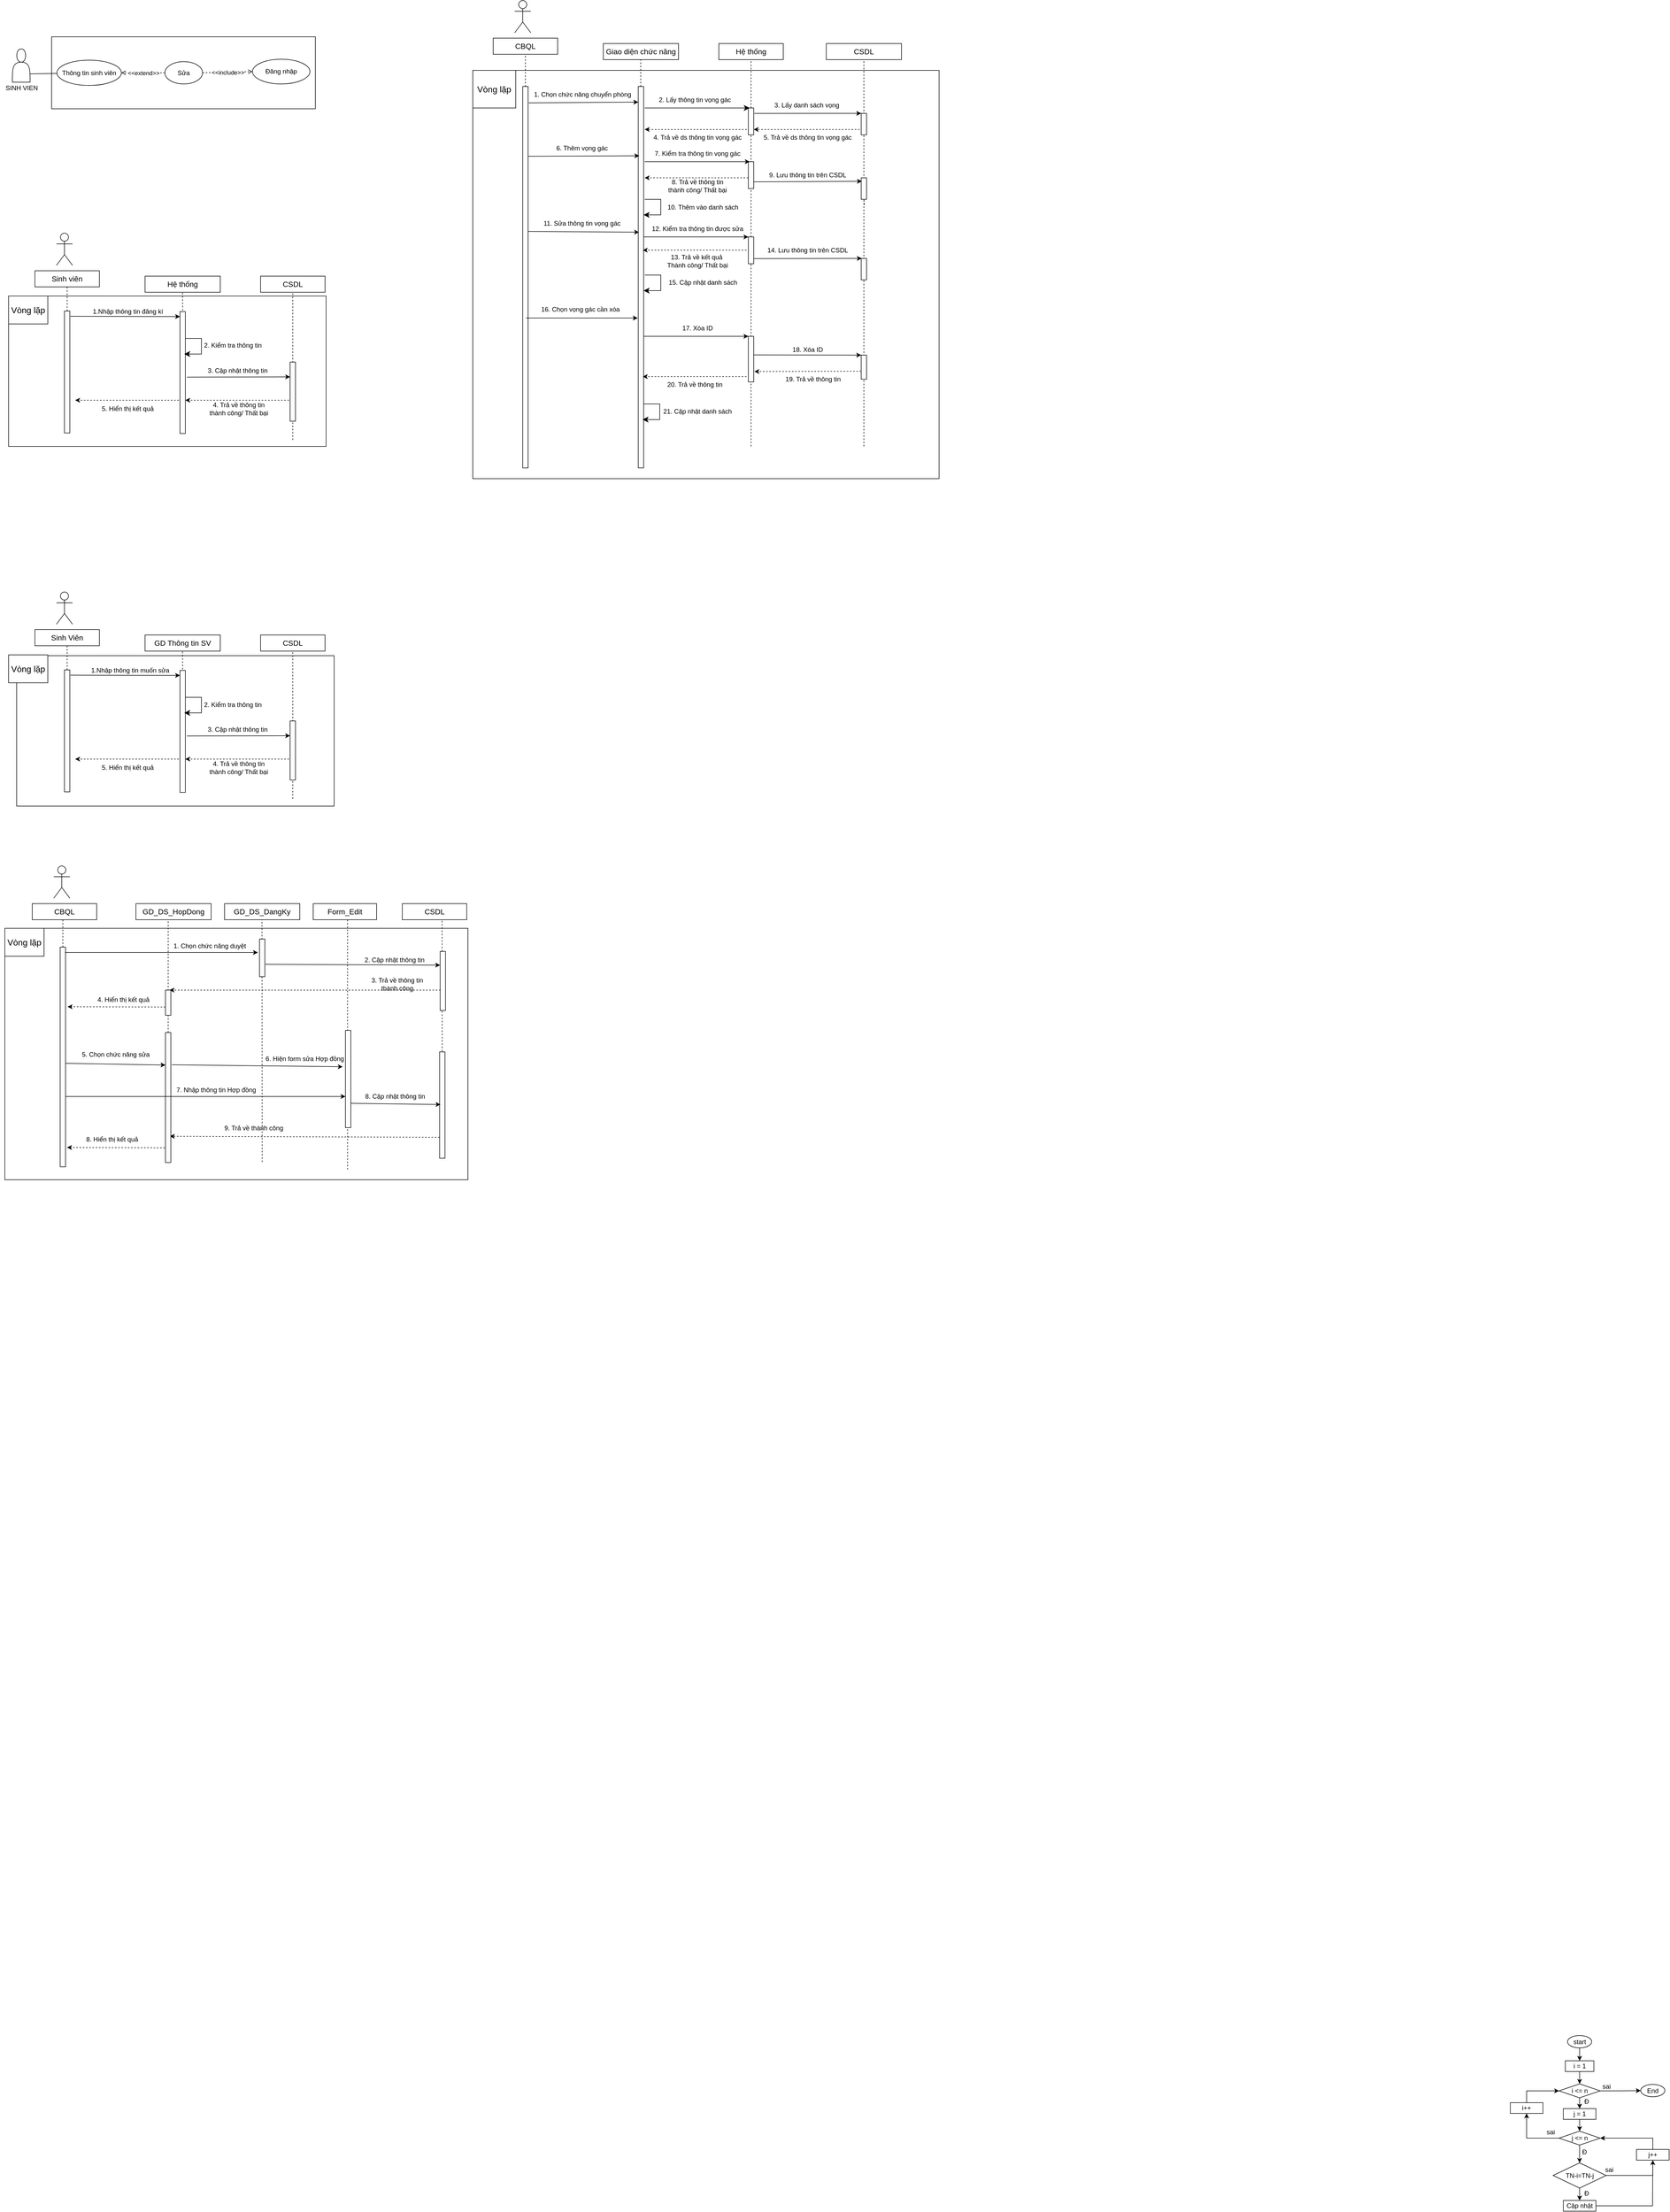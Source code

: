 <mxfile version="21.3.2" type="github">
  <diagram name="Trang-1" id="-4HcKg2-gKhnz9QFbqzw">
    <mxGraphModel dx="808" dy="441" grid="0" gridSize="10" guides="1" tooltips="1" connect="1" arrows="1" fold="1" page="1" pageScale="1" pageWidth="3300" pageHeight="4681" math="0" shadow="0">
      <root>
        <mxCell id="0" />
        <mxCell id="1" parent="0" />
        <mxCell id="HhucQ0l_0WBjLBYUHF1_-109" value="" style="rounded=0;whiteSpace=wrap;html=1;" parent="1" vertex="1">
          <mxGeometry x="189" y="2207" width="862" height="468" as="geometry" />
        </mxCell>
        <mxCell id="HhucQ0l_0WBjLBYUHF1_-121" value="" style="endArrow=none;html=1;rounded=0;fontSize=12;startSize=8;endSize=8;curved=1;entryX=0.5;entryY=1;entryDx=0;entryDy=0;dashed=1;" parent="1" edge="1">
          <mxGeometry width="50" height="50" relative="1" as="geometry">
            <mxPoint x="668" y="2642" as="sourcePoint" />
            <mxPoint x="667.66" y="2191" as="targetPoint" />
          </mxGeometry>
        </mxCell>
        <mxCell id="HhucQ0l_0WBjLBYUHF1_-11" value="" style="rounded=0;whiteSpace=wrap;html=1;" parent="1" vertex="1">
          <mxGeometry x="276" y="547.5" width="491" height="134" as="geometry" />
        </mxCell>
        <mxCell id="HhucQ0l_0WBjLBYUHF1_-1" value="" style="shape=actor;whiteSpace=wrap;html=1;" parent="1" vertex="1">
          <mxGeometry x="203" y="570" width="33" height="62" as="geometry" />
        </mxCell>
        <mxCell id="HhucQ0l_0WBjLBYUHF1_-2" value="SINH VIEN" style="text;html=1;align=center;verticalAlign=middle;resizable=0;points=[];autosize=1;strokeColor=none;fillColor=none;" parent="1" vertex="1">
          <mxGeometry x="180.5" y="630" width="78" height="26" as="geometry" />
        </mxCell>
        <mxCell id="HhucQ0l_0WBjLBYUHF1_-3" value="" style="endArrow=none;html=1;rounded=0;exitX=1;exitY=0.75;exitDx=0;exitDy=0;" parent="1" source="HhucQ0l_0WBjLBYUHF1_-1" target="HhucQ0l_0WBjLBYUHF1_-4" edge="1">
          <mxGeometry width="50" height="50" relative="1" as="geometry">
            <mxPoint x="511" y="723" as="sourcePoint" />
            <mxPoint x="315" y="613" as="targetPoint" />
          </mxGeometry>
        </mxCell>
        <mxCell id="HhucQ0l_0WBjLBYUHF1_-4" value="Thông tin sinh viên" style="ellipse;whiteSpace=wrap;html=1;" parent="1" vertex="1">
          <mxGeometry x="286" y="591" width="120" height="47" as="geometry" />
        </mxCell>
        <mxCell id="HhucQ0l_0WBjLBYUHF1_-5" value="" style="endArrow=open;html=1;rounded=0;entryX=1;entryY=0.5;entryDx=0;entryDy=0;endFill=0;dashed=1;exitX=0;exitY=0.5;exitDx=0;exitDy=0;" parent="1" source="HhucQ0l_0WBjLBYUHF1_-7" target="HhucQ0l_0WBjLBYUHF1_-4" edge="1">
          <mxGeometry relative="1" as="geometry">
            <mxPoint x="545" y="627" as="sourcePoint" />
            <mxPoint x="511" y="610" as="targetPoint" />
          </mxGeometry>
        </mxCell>
        <mxCell id="HhucQ0l_0WBjLBYUHF1_-6" value="&amp;lt;&amp;lt;extend&amp;gt;&amp;gt;" style="edgeLabel;resizable=0;html=1;align=center;verticalAlign=middle;" parent="HhucQ0l_0WBjLBYUHF1_-5" connectable="0" vertex="1">
          <mxGeometry relative="1" as="geometry" />
        </mxCell>
        <mxCell id="HhucQ0l_0WBjLBYUHF1_-7" value="Sửa" style="ellipse;whiteSpace=wrap;html=1;" parent="1" vertex="1">
          <mxGeometry x="487" y="593.75" width="70" height="41.5" as="geometry" />
        </mxCell>
        <mxCell id="HhucQ0l_0WBjLBYUHF1_-8" value="" style="endArrow=open;html=1;rounded=0;exitX=1;exitY=0.5;exitDx=0;exitDy=0;entryX=0;entryY=0.5;entryDx=0;entryDy=0;endFill=0;dashed=1;" parent="1" source="HhucQ0l_0WBjLBYUHF1_-7" target="HhucQ0l_0WBjLBYUHF1_-10" edge="1">
          <mxGeometry relative="1" as="geometry">
            <mxPoint x="625" y="601" as="sourcePoint" />
            <mxPoint x="722" y="581" as="targetPoint" />
          </mxGeometry>
        </mxCell>
        <mxCell id="HhucQ0l_0WBjLBYUHF1_-9" value="&amp;lt;&amp;lt;include&amp;gt;&amp;gt;" style="edgeLabel;resizable=0;html=1;align=center;verticalAlign=middle;" parent="HhucQ0l_0WBjLBYUHF1_-8" connectable="0" vertex="1">
          <mxGeometry relative="1" as="geometry" />
        </mxCell>
        <mxCell id="HhucQ0l_0WBjLBYUHF1_-10" value="Đăng nhập" style="ellipse;whiteSpace=wrap;html=1;" parent="1" vertex="1">
          <mxGeometry x="650" y="589.25" width="107" height="46" as="geometry" />
        </mxCell>
        <mxCell id="HhucQ0l_0WBjLBYUHF1_-13" value="" style="rounded=0;whiteSpace=wrap;html=1;" parent="1" vertex="1">
          <mxGeometry x="196" y="1030" width="591" height="280" as="geometry" />
        </mxCell>
        <mxCell id="HhucQ0l_0WBjLBYUHF1_-14" value="" style="shape=umlActor;verticalLabelPosition=bottom;verticalAlign=top;html=1;outlineConnect=0;labelBackgroundColor=none;" parent="1" vertex="1">
          <mxGeometry x="285" y="913" width="30" height="60" as="geometry" />
        </mxCell>
        <mxCell id="HhucQ0l_0WBjLBYUHF1_-15" value="Sinh viên" style="rounded=0;whiteSpace=wrap;html=1;fontSize=14;labelBackgroundColor=none;" parent="1" vertex="1">
          <mxGeometry x="245" y="983" width="120" height="30" as="geometry" />
        </mxCell>
        <mxCell id="HhucQ0l_0WBjLBYUHF1_-16" value="" style="rounded=0;whiteSpace=wrap;html=1;labelBackgroundColor=none;" parent="1" vertex="1">
          <mxGeometry x="300" y="1058" width="10" height="227" as="geometry" />
        </mxCell>
        <mxCell id="HhucQ0l_0WBjLBYUHF1_-17" value="CSDL" style="rounded=0;whiteSpace=wrap;html=1;fontSize=14;labelBackgroundColor=none;" parent="1" vertex="1">
          <mxGeometry x="665" y="993" width="120" height="30" as="geometry" />
        </mxCell>
        <mxCell id="HhucQ0l_0WBjLBYUHF1_-18" value="Hệ thống" style="rounded=0;whiteSpace=wrap;html=1;fontSize=14;labelBackgroundColor=none;" parent="1" vertex="1">
          <mxGeometry x="450" y="993" width="140" height="30" as="geometry" />
        </mxCell>
        <mxCell id="HhucQ0l_0WBjLBYUHF1_-19" value="" style="rounded=0;whiteSpace=wrap;html=1;labelBackgroundColor=none;" parent="1" vertex="1">
          <mxGeometry x="515" y="1059" width="10" height="227" as="geometry" />
        </mxCell>
        <mxCell id="HhucQ0l_0WBjLBYUHF1_-20" value="1.Nhập thông tin đăng kí&amp;nbsp;&lt;span style=&quot;white-space: pre;&quot;&gt; &lt;/span&gt;" style="text;html=1;align=center;verticalAlign=middle;resizable=0;points=[];autosize=1;strokeColor=none;fillColor=none;labelBackgroundColor=none;" parent="1" vertex="1">
          <mxGeometry x="332" y="1046" width="178" height="26" as="geometry" />
        </mxCell>
        <mxCell id="HhucQ0l_0WBjLBYUHF1_-22" value="" style="endArrow=classic;html=1;rounded=0;fontSize=12;startSize=8;endSize=8;curved=1;exitX=1.237;exitY=0.321;exitDx=0;exitDy=0;exitPerimeter=0;strokeColor=none;" parent="1" source="HhucQ0l_0WBjLBYUHF1_-19" edge="1">
          <mxGeometry width="50" height="50" relative="1" as="geometry">
            <mxPoint x="545" y="1183" as="sourcePoint" />
            <mxPoint x="565" y="1213" as="targetPoint" />
            <Array as="points">
              <mxPoint x="555" y="1173" />
              <mxPoint x="565" y="1173" />
              <mxPoint x="575" y="1153" />
            </Array>
          </mxGeometry>
        </mxCell>
        <mxCell id="HhucQ0l_0WBjLBYUHF1_-25" value="" style="edgeStyle=elbowEdgeStyle;elbow=horizontal;endArrow=classic;html=1;curved=0;rounded=0;endSize=8;startSize=8;fontSize=12;entryX=0.821;entryY=0.383;entryDx=0;entryDy=0;entryPerimeter=0;" parent="1" edge="1">
          <mxGeometry width="50" height="50" relative="1" as="geometry">
            <mxPoint x="525" y="1109" as="sourcePoint" />
            <mxPoint x="523" y="1138" as="targetPoint" />
            <Array as="points">
              <mxPoint x="555" y="1119" />
            </Array>
          </mxGeometry>
        </mxCell>
        <mxCell id="HhucQ0l_0WBjLBYUHF1_-26" value="2. Kiểm tra thông tin" style="text;html=1;align=center;verticalAlign=middle;resizable=0;points=[];autosize=1;strokeColor=none;fillColor=none;labelBackgroundColor=none;" parent="1" vertex="1">
          <mxGeometry x="550" y="1109" width="125" height="26" as="geometry" />
        </mxCell>
        <mxCell id="HhucQ0l_0WBjLBYUHF1_-27" value="" style="endArrow=none;html=1;rounded=0;fontSize=12;startSize=8;endSize=8;curved=1;entryX=0.5;entryY=1;entryDx=0;entryDy=0;exitX=0.5;exitY=0;exitDx=0;exitDy=0;dashed=1;" parent="1" source="HhucQ0l_0WBjLBYUHF1_-16" target="HhucQ0l_0WBjLBYUHF1_-15" edge="1">
          <mxGeometry width="50" height="50" relative="1" as="geometry">
            <mxPoint x="275" y="1083" as="sourcePoint" />
            <mxPoint x="325" y="1033" as="targetPoint" />
          </mxGeometry>
        </mxCell>
        <mxCell id="HhucQ0l_0WBjLBYUHF1_-28" value="" style="endArrow=none;html=1;rounded=0;fontSize=12;startSize=8;endSize=8;curved=1;entryX=0.5;entryY=1;entryDx=0;entryDy=0;dashed=1;" parent="1" edge="1">
          <mxGeometry width="50" height="50" relative="1" as="geometry">
            <mxPoint x="520" y="1057" as="sourcePoint" />
            <mxPoint x="519.66" y="1023" as="targetPoint" />
          </mxGeometry>
        </mxCell>
        <mxCell id="HhucQ0l_0WBjLBYUHF1_-29" value="" style="endArrow=none;html=1;rounded=0;fontSize=12;startSize=8;endSize=8;curved=1;dashed=1;" parent="1" target="HhucQ0l_0WBjLBYUHF1_-17" edge="1">
          <mxGeometry width="50" height="50" relative="1" as="geometry">
            <mxPoint x="725" y="1298" as="sourcePoint" />
            <mxPoint x="724.66" y="1023" as="targetPoint" />
          </mxGeometry>
        </mxCell>
        <mxCell id="HhucQ0l_0WBjLBYUHF1_-31" value="Vòng lặp" style="rounded=0;whiteSpace=wrap;html=1;fontSize=16;rotation=0;" parent="1" vertex="1">
          <mxGeometry x="196" y="1030" width="73" height="52" as="geometry" />
        </mxCell>
        <mxCell id="HhucQ0l_0WBjLBYUHF1_-41" value="" style="rounded=0;whiteSpace=wrap;html=1;labelBackgroundColor=none;" parent="1" vertex="1">
          <mxGeometry x="720" y="1153" width="10" height="110" as="geometry" />
        </mxCell>
        <mxCell id="HhucQ0l_0WBjLBYUHF1_-42" value="" style="endArrow=classic;html=1;rounded=0;entryX=0;entryY=0.25;entryDx=0;entryDy=0;" parent="1" target="HhucQ0l_0WBjLBYUHF1_-41" edge="1">
          <mxGeometry width="50" height="50" relative="1" as="geometry">
            <mxPoint x="528" y="1181" as="sourcePoint" />
            <mxPoint x="717" y="1213" as="targetPoint" />
          </mxGeometry>
        </mxCell>
        <mxCell id="HhucQ0l_0WBjLBYUHF1_-43" value="3. Cập nhật thông tin" style="text;html=1;align=center;verticalAlign=middle;resizable=0;points=[];autosize=1;strokeColor=none;fillColor=none;labelBackgroundColor=none;" parent="1" vertex="1">
          <mxGeometry x="557" y="1156" width="129" height="26" as="geometry" />
        </mxCell>
        <mxCell id="HhucQ0l_0WBjLBYUHF1_-45" value="" style="endArrow=classic;html=1;rounded=0;dashed=1;" parent="1" edge="1">
          <mxGeometry width="50" height="50" relative="1" as="geometry">
            <mxPoint x="718" y="1224" as="sourcePoint" />
            <mxPoint x="525" y="1224" as="targetPoint" />
            <Array as="points">
              <mxPoint x="708" y="1224" />
            </Array>
          </mxGeometry>
        </mxCell>
        <mxCell id="HhucQ0l_0WBjLBYUHF1_-46" value="4. Trả về thông tin &lt;br&gt;thành công/ Thất bại" style="text;html=1;align=center;verticalAlign=middle;resizable=0;points=[];autosize=1;strokeColor=none;fillColor=none;labelBackgroundColor=none;" parent="1" vertex="1">
          <mxGeometry x="560" y="1219" width="127" height="41" as="geometry" />
        </mxCell>
        <mxCell id="HhucQ0l_0WBjLBYUHF1_-77" value="" style="endArrow=classic;html=1;rounded=0;entryX=0.007;entryY=0.041;entryDx=0;entryDy=0;entryPerimeter=0;exitX=1.115;exitY=0.043;exitDx=0;exitDy=0;exitPerimeter=0;" parent="1" source="HhucQ0l_0WBjLBYUHF1_-16" target="HhucQ0l_0WBjLBYUHF1_-19" edge="1">
          <mxGeometry width="50" height="50" relative="1" as="geometry">
            <mxPoint x="447" y="1183" as="sourcePoint" />
            <mxPoint x="497" y="1133" as="targetPoint" />
          </mxGeometry>
        </mxCell>
        <mxCell id="HhucQ0l_0WBjLBYUHF1_-83" value="" style="endArrow=classic;html=1;rounded=0;dashed=1;" parent="1" edge="1">
          <mxGeometry width="50" height="50" relative="1" as="geometry">
            <mxPoint x="513" y="1224" as="sourcePoint" />
            <mxPoint x="320" y="1224" as="targetPoint" />
            <Array as="points">
              <mxPoint x="503" y="1224" />
            </Array>
          </mxGeometry>
        </mxCell>
        <mxCell id="HhucQ0l_0WBjLBYUHF1_-84" value="5. Hiển thị kết quả&amp;nbsp;" style="text;html=1;align=center;verticalAlign=middle;resizable=0;points=[];autosize=1;strokeColor=none;fillColor=none;labelBackgroundColor=none;" parent="1" vertex="1">
          <mxGeometry x="360" y="1227" width="118" height="26" as="geometry" />
        </mxCell>
        <mxCell id="HhucQ0l_0WBjLBYUHF1_-86" value="" style="rounded=0;whiteSpace=wrap;html=1;" parent="1" vertex="1">
          <mxGeometry x="211" y="1699.5" width="591" height="280" as="geometry" />
        </mxCell>
        <mxCell id="HhucQ0l_0WBjLBYUHF1_-87" value="" style="shape=umlActor;verticalLabelPosition=bottom;verticalAlign=top;html=1;outlineConnect=0;labelBackgroundColor=none;" parent="1" vertex="1">
          <mxGeometry x="285" y="1581" width="30" height="60" as="geometry" />
        </mxCell>
        <mxCell id="HhucQ0l_0WBjLBYUHF1_-88" value="Sinh Viên" style="rounded=0;whiteSpace=wrap;html=1;fontSize=14;labelBackgroundColor=none;" parent="1" vertex="1">
          <mxGeometry x="245" y="1651" width="120" height="30" as="geometry" />
        </mxCell>
        <mxCell id="HhucQ0l_0WBjLBYUHF1_-89" value="" style="rounded=0;whiteSpace=wrap;html=1;labelBackgroundColor=none;" parent="1" vertex="1">
          <mxGeometry x="300" y="1726" width="10" height="227" as="geometry" />
        </mxCell>
        <mxCell id="HhucQ0l_0WBjLBYUHF1_-90" value="CSDL" style="rounded=0;whiteSpace=wrap;html=1;fontSize=14;labelBackgroundColor=none;" parent="1" vertex="1">
          <mxGeometry x="665" y="1661" width="120" height="30" as="geometry" />
        </mxCell>
        <mxCell id="HhucQ0l_0WBjLBYUHF1_-91" value="GD Thông tin SV" style="rounded=0;whiteSpace=wrap;html=1;fontSize=14;labelBackgroundColor=none;" parent="1" vertex="1">
          <mxGeometry x="450" y="1661" width="140" height="30" as="geometry" />
        </mxCell>
        <mxCell id="HhucQ0l_0WBjLBYUHF1_-92" value="" style="rounded=0;whiteSpace=wrap;html=1;labelBackgroundColor=none;" parent="1" vertex="1">
          <mxGeometry x="515" y="1727" width="10" height="227" as="geometry" />
        </mxCell>
        <mxCell id="HhucQ0l_0WBjLBYUHF1_-93" value="1.Nhập thông tin muốn sửa" style="text;html=1;align=center;verticalAlign=middle;resizable=0;points=[];autosize=1;strokeColor=none;fillColor=none;labelBackgroundColor=none;" parent="1" vertex="1">
          <mxGeometry x="340" y="1714" width="163" height="26" as="geometry" />
        </mxCell>
        <mxCell id="HhucQ0l_0WBjLBYUHF1_-94" value="" style="endArrow=classic;html=1;rounded=0;fontSize=12;startSize=8;endSize=8;curved=1;exitX=1.237;exitY=0.321;exitDx=0;exitDy=0;exitPerimeter=0;strokeColor=none;" parent="1" source="HhucQ0l_0WBjLBYUHF1_-92" edge="1">
          <mxGeometry width="50" height="50" relative="1" as="geometry">
            <mxPoint x="545" y="1851" as="sourcePoint" />
            <mxPoint x="565" y="1881" as="targetPoint" />
            <Array as="points">
              <mxPoint x="555" y="1841" />
              <mxPoint x="565" y="1841" />
              <mxPoint x="575" y="1821" />
            </Array>
          </mxGeometry>
        </mxCell>
        <mxCell id="HhucQ0l_0WBjLBYUHF1_-95" value="" style="edgeStyle=elbowEdgeStyle;elbow=horizontal;endArrow=classic;html=1;curved=0;rounded=0;endSize=8;startSize=8;fontSize=12;entryX=0.821;entryY=0.383;entryDx=0;entryDy=0;entryPerimeter=0;" parent="1" edge="1">
          <mxGeometry width="50" height="50" relative="1" as="geometry">
            <mxPoint x="525" y="1777" as="sourcePoint" />
            <mxPoint x="523" y="1806" as="targetPoint" />
            <Array as="points">
              <mxPoint x="555" y="1787" />
            </Array>
          </mxGeometry>
        </mxCell>
        <mxCell id="HhucQ0l_0WBjLBYUHF1_-96" value="2. Kiểm tra thông tin" style="text;html=1;align=center;verticalAlign=middle;resizable=0;points=[];autosize=1;strokeColor=none;fillColor=none;labelBackgroundColor=none;" parent="1" vertex="1">
          <mxGeometry x="550" y="1778" width="125" height="26" as="geometry" />
        </mxCell>
        <mxCell id="HhucQ0l_0WBjLBYUHF1_-97" value="" style="endArrow=none;html=1;rounded=0;fontSize=12;startSize=8;endSize=8;curved=1;entryX=0.5;entryY=1;entryDx=0;entryDy=0;exitX=0.5;exitY=0;exitDx=0;exitDy=0;dashed=1;" parent="1" source="HhucQ0l_0WBjLBYUHF1_-89" target="HhucQ0l_0WBjLBYUHF1_-88" edge="1">
          <mxGeometry width="50" height="50" relative="1" as="geometry">
            <mxPoint x="275" y="1751" as="sourcePoint" />
            <mxPoint x="325" y="1701" as="targetPoint" />
          </mxGeometry>
        </mxCell>
        <mxCell id="HhucQ0l_0WBjLBYUHF1_-98" value="" style="endArrow=none;html=1;rounded=0;fontSize=12;startSize=8;endSize=8;curved=1;entryX=0.5;entryY=1;entryDx=0;entryDy=0;dashed=1;" parent="1" edge="1">
          <mxGeometry width="50" height="50" relative="1" as="geometry">
            <mxPoint x="520" y="1725" as="sourcePoint" />
            <mxPoint x="519.66" y="1691" as="targetPoint" />
          </mxGeometry>
        </mxCell>
        <mxCell id="HhucQ0l_0WBjLBYUHF1_-99" value="" style="endArrow=none;html=1;rounded=0;fontSize=12;startSize=8;endSize=8;curved=1;dashed=1;" parent="1" target="HhucQ0l_0WBjLBYUHF1_-90" edge="1">
          <mxGeometry width="50" height="50" relative="1" as="geometry">
            <mxPoint x="725" y="1966" as="sourcePoint" />
            <mxPoint x="724.66" y="1691" as="targetPoint" />
          </mxGeometry>
        </mxCell>
        <mxCell id="HhucQ0l_0WBjLBYUHF1_-100" value="Vòng lặp" style="rounded=0;whiteSpace=wrap;html=1;fontSize=16;rotation=0;" parent="1" vertex="1">
          <mxGeometry x="196" y="1698" width="73" height="52" as="geometry" />
        </mxCell>
        <mxCell id="HhucQ0l_0WBjLBYUHF1_-101" value="" style="rounded=0;whiteSpace=wrap;html=1;labelBackgroundColor=none;" parent="1" vertex="1">
          <mxGeometry x="720" y="1821" width="10" height="110" as="geometry" />
        </mxCell>
        <mxCell id="HhucQ0l_0WBjLBYUHF1_-102" value="" style="endArrow=classic;html=1;rounded=0;entryX=0;entryY=0.25;entryDx=0;entryDy=0;" parent="1" target="HhucQ0l_0WBjLBYUHF1_-101" edge="1">
          <mxGeometry width="50" height="50" relative="1" as="geometry">
            <mxPoint x="528" y="1849" as="sourcePoint" />
            <mxPoint x="717" y="1881" as="targetPoint" />
          </mxGeometry>
        </mxCell>
        <mxCell id="HhucQ0l_0WBjLBYUHF1_-103" value="3. Cập nhật thông tin" style="text;html=1;align=center;verticalAlign=middle;resizable=0;points=[];autosize=1;strokeColor=none;fillColor=none;labelBackgroundColor=none;" parent="1" vertex="1">
          <mxGeometry x="557" y="1824" width="129" height="26" as="geometry" />
        </mxCell>
        <mxCell id="HhucQ0l_0WBjLBYUHF1_-104" value="" style="endArrow=classic;html=1;rounded=0;dashed=1;" parent="1" edge="1">
          <mxGeometry width="50" height="50" relative="1" as="geometry">
            <mxPoint x="718" y="1892" as="sourcePoint" />
            <mxPoint x="525" y="1892" as="targetPoint" />
            <Array as="points">
              <mxPoint x="708" y="1892" />
            </Array>
          </mxGeometry>
        </mxCell>
        <mxCell id="HhucQ0l_0WBjLBYUHF1_-105" value="4. Trả về thông tin &lt;br&gt;thành công/ Thất bại" style="text;html=1;align=center;verticalAlign=middle;resizable=0;points=[];autosize=1;strokeColor=none;fillColor=none;labelBackgroundColor=none;" parent="1" vertex="1">
          <mxGeometry x="560" y="1887" width="127" height="41" as="geometry" />
        </mxCell>
        <mxCell id="HhucQ0l_0WBjLBYUHF1_-106" value="" style="endArrow=classic;html=1;rounded=0;entryX=0.007;entryY=0.041;entryDx=0;entryDy=0;entryPerimeter=0;exitX=1.115;exitY=0.043;exitDx=0;exitDy=0;exitPerimeter=0;" parent="1" source="HhucQ0l_0WBjLBYUHF1_-89" target="HhucQ0l_0WBjLBYUHF1_-92" edge="1">
          <mxGeometry width="50" height="50" relative="1" as="geometry">
            <mxPoint x="447" y="1851" as="sourcePoint" />
            <mxPoint x="497" y="1801" as="targetPoint" />
          </mxGeometry>
        </mxCell>
        <mxCell id="HhucQ0l_0WBjLBYUHF1_-107" value="" style="endArrow=classic;html=1;rounded=0;dashed=1;" parent="1" edge="1">
          <mxGeometry width="50" height="50" relative="1" as="geometry">
            <mxPoint x="513" y="1892" as="sourcePoint" />
            <mxPoint x="320" y="1892" as="targetPoint" />
            <Array as="points">
              <mxPoint x="503" y="1892" />
            </Array>
          </mxGeometry>
        </mxCell>
        <mxCell id="HhucQ0l_0WBjLBYUHF1_-108" value="5. Hiển thị kết quả&amp;nbsp;" style="text;html=1;align=center;verticalAlign=middle;resizable=0;points=[];autosize=1;strokeColor=none;fillColor=none;labelBackgroundColor=none;" parent="1" vertex="1">
          <mxGeometry x="360" y="1895" width="118" height="26" as="geometry" />
        </mxCell>
        <mxCell id="HhucQ0l_0WBjLBYUHF1_-110" value="" style="shape=umlActor;verticalLabelPosition=bottom;verticalAlign=top;html=1;outlineConnect=0;labelBackgroundColor=none;" parent="1" vertex="1">
          <mxGeometry x="280" y="2091" width="30" height="60" as="geometry" />
        </mxCell>
        <mxCell id="HhucQ0l_0WBjLBYUHF1_-111" value="CBQL" style="rounded=0;whiteSpace=wrap;html=1;fontSize=14;labelBackgroundColor=none;" parent="1" vertex="1">
          <mxGeometry x="240" y="2161" width="120" height="30" as="geometry" />
        </mxCell>
        <mxCell id="HhucQ0l_0WBjLBYUHF1_-112" value="" style="rounded=0;whiteSpace=wrap;html=1;labelBackgroundColor=none;" parent="1" vertex="1">
          <mxGeometry x="292" y="2242" width="10" height="409" as="geometry" />
        </mxCell>
        <mxCell id="HhucQ0l_0WBjLBYUHF1_-113" value="CSDL" style="rounded=0;whiteSpace=wrap;html=1;fontSize=14;labelBackgroundColor=none;" parent="1" vertex="1">
          <mxGeometry x="928.79" y="2161" width="120" height="30" as="geometry" />
        </mxCell>
        <mxCell id="HhucQ0l_0WBjLBYUHF1_-114" value="GD_DS_DangKy" style="rounded=0;whiteSpace=wrap;html=1;fontSize=14;labelBackgroundColor=none;" parent="1" vertex="1">
          <mxGeometry x="598" y="2161" width="140" height="30" as="geometry" />
        </mxCell>
        <mxCell id="HhucQ0l_0WBjLBYUHF1_-115" value="" style="rounded=0;whiteSpace=wrap;html=1;labelBackgroundColor=none;" parent="1" vertex="1">
          <mxGeometry x="663" y="2227" width="10" height="70" as="geometry" />
        </mxCell>
        <mxCell id="HhucQ0l_0WBjLBYUHF1_-116" value="1. Chọn chức năng duyệt" style="text;html=1;align=center;verticalAlign=middle;resizable=0;points=[];autosize=1;strokeColor=none;fillColor=none;labelBackgroundColor=none;" parent="1" vertex="1">
          <mxGeometry x="493" y="2227" width="153" height="26" as="geometry" />
        </mxCell>
        <mxCell id="HhucQ0l_0WBjLBYUHF1_-117" value="" style="endArrow=classic;html=1;rounded=0;fontSize=12;startSize=8;endSize=8;curved=1;exitX=1.237;exitY=0.321;exitDx=0;exitDy=0;exitPerimeter=0;strokeColor=none;" parent="1" edge="1">
          <mxGeometry width="50" height="50" relative="1" as="geometry">
            <mxPoint x="842.66" y="2249.47" as="sourcePoint" />
            <mxPoint x="880.29" y="2381" as="targetPoint" />
            <Array as="points">
              <mxPoint x="870.29" y="2341" />
              <mxPoint x="880.29" y="2341" />
              <mxPoint x="890.29" y="2321" />
            </Array>
          </mxGeometry>
        </mxCell>
        <mxCell id="HhucQ0l_0WBjLBYUHF1_-120" value="" style="endArrow=none;html=1;rounded=0;fontSize=12;startSize=8;endSize=8;curved=1;entryX=0.475;entryY=1;entryDx=0;entryDy=0;exitX=0.5;exitY=0;exitDx=0;exitDy=0;dashed=1;entryPerimeter=0;" parent="1" source="HhucQ0l_0WBjLBYUHF1_-112" target="HhucQ0l_0WBjLBYUHF1_-111" edge="1">
          <mxGeometry width="50" height="50" relative="1" as="geometry">
            <mxPoint x="267" y="2267" as="sourcePoint" />
            <mxPoint x="297" y="2197" as="targetPoint" />
          </mxGeometry>
        </mxCell>
        <mxCell id="HhucQ0l_0WBjLBYUHF1_-122" value="" style="endArrow=none;html=1;rounded=0;fontSize=12;startSize=8;endSize=8;curved=1;dashed=1;" parent="1" edge="1">
          <mxGeometry width="50" height="50" relative="1" as="geometry">
            <mxPoint x="1003.29" y="2580" as="sourcePoint" />
            <mxPoint x="1002.79" y="2191" as="targetPoint" />
          </mxGeometry>
        </mxCell>
        <mxCell id="HhucQ0l_0WBjLBYUHF1_-123" value="Vòng lặp" style="rounded=0;whiteSpace=wrap;html=1;fontSize=16;rotation=0;" parent="1" vertex="1">
          <mxGeometry x="189" y="2207" width="73" height="52" as="geometry" />
        </mxCell>
        <mxCell id="HhucQ0l_0WBjLBYUHF1_-124" value="" style="rounded=0;whiteSpace=wrap;html=1;labelBackgroundColor=none;" parent="1" vertex="1">
          <mxGeometry x="999.29" y="2250" width="10" height="110" as="geometry" />
        </mxCell>
        <mxCell id="HhucQ0l_0WBjLBYUHF1_-125" value="" style="endArrow=classic;html=1;rounded=0;entryX=0;entryY=0.25;entryDx=0;entryDy=0;" parent="1" edge="1">
          <mxGeometry width="50" height="50" relative="1" as="geometry">
            <mxPoint x="674" y="2274" as="sourcePoint" />
            <mxPoint x="999.29" y="2275.5" as="targetPoint" />
          </mxGeometry>
        </mxCell>
        <mxCell id="HhucQ0l_0WBjLBYUHF1_-126" value="2. Cập nhật thông tin" style="text;html=1;align=center;verticalAlign=middle;resizable=0;points=[];autosize=1;strokeColor=none;fillColor=none;labelBackgroundColor=none;" parent="1" vertex="1">
          <mxGeometry x="849.79" y="2253" width="129" height="26" as="geometry" />
        </mxCell>
        <mxCell id="HhucQ0l_0WBjLBYUHF1_-127" value="" style="endArrow=classic;html=1;rounded=0;dashed=1;entryX=0.75;entryY=0;entryDx=0;entryDy=0;exitX=0.071;exitY=0.655;exitDx=0;exitDy=0;exitPerimeter=0;" parent="1" source="HhucQ0l_0WBjLBYUHF1_-124" target="HhucQ0l_0WBjLBYUHF1_-215" edge="1">
          <mxGeometry width="50" height="50" relative="1" as="geometry">
            <mxPoint x="830" y="2321" as="sourcePoint" />
            <mxPoint x="672" y="2321" as="targetPoint" />
            <Array as="points" />
          </mxGeometry>
        </mxCell>
        <mxCell id="HhucQ0l_0WBjLBYUHF1_-128" value="3. Trả về thông tin &lt;br&gt;thành công" style="text;html=1;align=center;verticalAlign=middle;resizable=0;points=[];autosize=1;strokeColor=none;fillColor=none;labelBackgroundColor=none;" parent="1" vertex="1">
          <mxGeometry x="862.29" y="2290" width="114" height="41" as="geometry" />
        </mxCell>
        <mxCell id="HhucQ0l_0WBjLBYUHF1_-129" value="" style="endArrow=classic;html=1;rounded=0;" parent="1" edge="1">
          <mxGeometry width="50" height="50" relative="1" as="geometry">
            <mxPoint x="301" y="2252" as="sourcePoint" />
            <mxPoint x="660" y="2252" as="targetPoint" />
          </mxGeometry>
        </mxCell>
        <mxCell id="HhucQ0l_0WBjLBYUHF1_-131" value="4. Hiển thị kết quả&amp;nbsp;" style="text;html=1;align=center;verticalAlign=middle;resizable=0;points=[];autosize=1;strokeColor=none;fillColor=none;labelBackgroundColor=none;" parent="1" vertex="1">
          <mxGeometry x="352" y="2327" width="118" height="26" as="geometry" />
        </mxCell>
        <mxCell id="HhucQ0l_0WBjLBYUHF1_-132" value="GD_DS_HopDong" style="rounded=0;whiteSpace=wrap;html=1;fontSize=14;labelBackgroundColor=none;" parent="1" vertex="1">
          <mxGeometry x="433" y="2161" width="140" height="30" as="geometry" />
        </mxCell>
        <mxCell id="HhucQ0l_0WBjLBYUHF1_-134" value="" style="endArrow=none;html=1;rounded=0;fontSize=12;startSize=8;endSize=8;curved=1;entryX=0.429;entryY=1;entryDx=0;entryDy=0;dashed=1;entryPerimeter=0;" parent="1" target="HhucQ0l_0WBjLBYUHF1_-132" edge="1">
          <mxGeometry width="50" height="50" relative="1" as="geometry">
            <mxPoint x="493" y="2599" as="sourcePoint" />
            <mxPoint x="677.66" y="2201" as="targetPoint" />
          </mxGeometry>
        </mxCell>
        <mxCell id="HhucQ0l_0WBjLBYUHF1_-138" value="" style="rounded=0;whiteSpace=wrap;html=1;" parent="1" vertex="1">
          <mxGeometry x="1060" y="610" width="868" height="760" as="geometry" />
        </mxCell>
        <mxCell id="HhucQ0l_0WBjLBYUHF1_-139" value="" style="shape=umlActor;verticalLabelPosition=bottom;verticalAlign=top;html=1;outlineConnect=0;labelBackgroundColor=none;" parent="1" vertex="1">
          <mxGeometry x="1138" y="480" width="30" height="60" as="geometry" />
        </mxCell>
        <mxCell id="HhucQ0l_0WBjLBYUHF1_-140" value="CBQL" style="rounded=0;whiteSpace=wrap;html=1;fontSize=14;labelBackgroundColor=none;" parent="1" vertex="1">
          <mxGeometry x="1098" y="550" width="120" height="30" as="geometry" />
        </mxCell>
        <mxCell id="HhucQ0l_0WBjLBYUHF1_-141" value="" style="rounded=0;whiteSpace=wrap;html=1;labelBackgroundColor=none;" parent="1" vertex="1">
          <mxGeometry x="1153" y="640" width="10" height="710" as="geometry" />
        </mxCell>
        <mxCell id="HhucQ0l_0WBjLBYUHF1_-142" value="Hệ thống" style="rounded=0;whiteSpace=wrap;html=1;fontSize=14;labelBackgroundColor=none;" parent="1" vertex="1">
          <mxGeometry x="1518" y="560" width="120" height="30" as="geometry" />
        </mxCell>
        <mxCell id="HhucQ0l_0WBjLBYUHF1_-143" value="Giao diện chức năng" style="rounded=0;whiteSpace=wrap;html=1;fontSize=14;labelBackgroundColor=none;" parent="1" vertex="1">
          <mxGeometry x="1303" y="560" width="140" height="30" as="geometry" />
        </mxCell>
        <mxCell id="HhucQ0l_0WBjLBYUHF1_-144" value="" style="rounded=0;whiteSpace=wrap;html=1;labelBackgroundColor=none;" parent="1" vertex="1">
          <mxGeometry x="1368" y="640" width="10" height="710" as="geometry" />
        </mxCell>
        <mxCell id="HhucQ0l_0WBjLBYUHF1_-145" value="1. Chọn chức năng chuyển phòng" style="text;html=1;align=center;verticalAlign=middle;resizable=0;points=[];autosize=1;strokeColor=none;fillColor=none;labelBackgroundColor=none;" parent="1" vertex="1">
          <mxGeometry x="1164" y="642" width="199" height="26" as="geometry" />
        </mxCell>
        <mxCell id="HhucQ0l_0WBjLBYUHF1_-146" value="CSDL" style="rounded=0;whiteSpace=wrap;html=1;fontSize=14;labelBackgroundColor=none;" parent="1" vertex="1">
          <mxGeometry x="1718" y="560" width="140" height="30" as="geometry" />
        </mxCell>
        <mxCell id="HhucQ0l_0WBjLBYUHF1_-147" value="" style="endArrow=classic;html=1;rounded=0;fontSize=12;startSize=8;endSize=8;curved=1;exitX=1.237;exitY=0.321;exitDx=0;exitDy=0;exitPerimeter=0;strokeColor=none;" parent="1" source="HhucQ0l_0WBjLBYUHF1_-144" edge="1">
          <mxGeometry width="50" height="50" relative="1" as="geometry">
            <mxPoint x="1398" y="750" as="sourcePoint" />
            <mxPoint x="1418" y="780" as="targetPoint" />
            <Array as="points">
              <mxPoint x="1408" y="740" />
              <mxPoint x="1418" y="740" />
              <mxPoint x="1428" y="720" />
            </Array>
          </mxGeometry>
        </mxCell>
        <mxCell id="HhucQ0l_0WBjLBYUHF1_-148" value="" style="endArrow=classic;html=1;rounded=0;fontSize=12;startSize=8;endSize=8;curved=1;entryX=0.25;entryY=0;entryDx=0;entryDy=0;" parent="1" target="HhucQ0l_0WBjLBYUHF1_-157" edge="1">
          <mxGeometry width="50" height="50" relative="1" as="geometry">
            <mxPoint x="1380" y="680" as="sourcePoint" />
            <mxPoint x="1570" y="680" as="targetPoint" />
          </mxGeometry>
        </mxCell>
        <mxCell id="HhucQ0l_0WBjLBYUHF1_-149" value="2. Lấy thông tin vọng gác" style="text;html=1;align=center;verticalAlign=middle;resizable=0;points=[];autosize=1;strokeColor=none;fillColor=none;labelBackgroundColor=none;" parent="1" vertex="1">
          <mxGeometry x="1393" y="650" width="160" height="30" as="geometry" />
        </mxCell>
        <mxCell id="HhucQ0l_0WBjLBYUHF1_-150" value="" style="edgeStyle=elbowEdgeStyle;elbow=horizontal;endArrow=classic;html=1;curved=0;rounded=0;endSize=8;startSize=8;fontSize=12;entryX=0.821;entryY=0.383;entryDx=0;entryDy=0;entryPerimeter=0;" parent="1" edge="1">
          <mxGeometry width="50" height="50" relative="1" as="geometry">
            <mxPoint x="1380" y="850" as="sourcePoint" />
            <mxPoint x="1378" y="879" as="targetPoint" />
            <Array as="points">
              <mxPoint x="1410" y="860" />
            </Array>
          </mxGeometry>
        </mxCell>
        <mxCell id="HhucQ0l_0WBjLBYUHF1_-151" value="10. Thêm vào danh sách" style="text;html=1;align=center;verticalAlign=middle;resizable=0;points=[];autosize=1;strokeColor=none;fillColor=none;labelBackgroundColor=none;" parent="1" vertex="1">
          <mxGeometry x="1408" y="850" width="160" height="30" as="geometry" />
        </mxCell>
        <mxCell id="HhucQ0l_0WBjLBYUHF1_-152" value="" style="endArrow=none;html=1;rounded=0;fontSize=12;startSize=8;endSize=8;curved=1;entryX=0.5;entryY=1;entryDx=0;entryDy=0;exitX=0.5;exitY=0;exitDx=0;exitDy=0;dashed=1;" parent="1" source="HhucQ0l_0WBjLBYUHF1_-141" target="HhucQ0l_0WBjLBYUHF1_-140" edge="1">
          <mxGeometry width="50" height="50" relative="1" as="geometry">
            <mxPoint x="1128" y="650" as="sourcePoint" />
            <mxPoint x="1178" y="600" as="targetPoint" />
          </mxGeometry>
        </mxCell>
        <mxCell id="HhucQ0l_0WBjLBYUHF1_-153" value="" style="endArrow=none;html=1;rounded=0;fontSize=12;startSize=8;endSize=8;curved=1;entryX=0.5;entryY=1;entryDx=0;entryDy=0;exitX=0.5;exitY=0;exitDx=0;exitDy=0;dashed=1;" parent="1" edge="1">
          <mxGeometry width="50" height="50" relative="1" as="geometry">
            <mxPoint x="1372.66" y="640" as="sourcePoint" />
            <mxPoint x="1372.66" y="590" as="targetPoint" />
          </mxGeometry>
        </mxCell>
        <mxCell id="HhucQ0l_0WBjLBYUHF1_-154" value="" style="endArrow=none;html=1;rounded=0;fontSize=12;startSize=8;endSize=8;curved=1;dashed=1;" parent="1" target="HhucQ0l_0WBjLBYUHF1_-142" edge="1">
          <mxGeometry width="50" height="50" relative="1" as="geometry">
            <mxPoint x="1578" y="1310" as="sourcePoint" />
            <mxPoint x="1577.66" y="590" as="targetPoint" />
          </mxGeometry>
        </mxCell>
        <mxCell id="HhucQ0l_0WBjLBYUHF1_-155" value="" style="endArrow=none;html=1;rounded=0;fontSize=12;startSize=8;endSize=8;curved=1;entryX=0.5;entryY=1;entryDx=0;entryDy=0;dashed=1;" parent="1" target="HhucQ0l_0WBjLBYUHF1_-146" edge="1">
          <mxGeometry width="50" height="50" relative="1" as="geometry">
            <mxPoint x="1788" y="1310" as="sourcePoint" />
            <mxPoint x="1788" y="640" as="targetPoint" />
          </mxGeometry>
        </mxCell>
        <mxCell id="HhucQ0l_0WBjLBYUHF1_-156" value="Vòng lặp" style="rounded=0;whiteSpace=wrap;html=1;fontSize=16;" parent="1" vertex="1">
          <mxGeometry x="1060" y="610" width="80" height="70" as="geometry" />
        </mxCell>
        <mxCell id="HhucQ0l_0WBjLBYUHF1_-157" value="" style="rounded=0;whiteSpace=wrap;html=1;labelBackgroundColor=none;" parent="1" vertex="1">
          <mxGeometry x="1573" y="680" width="10" height="50" as="geometry" />
        </mxCell>
        <mxCell id="HhucQ0l_0WBjLBYUHF1_-158" value="" style="rounded=0;whiteSpace=wrap;html=1;labelBackgroundColor=none;" parent="1" vertex="1">
          <mxGeometry x="1783" y="690" width="10" height="40" as="geometry" />
        </mxCell>
        <mxCell id="HhucQ0l_0WBjLBYUHF1_-159" value="" style="endArrow=classic;html=1;rounded=0;entryX=0;entryY=0;entryDx=0;entryDy=0;exitX=1.098;exitY=0.202;exitDx=0;exitDy=0;exitPerimeter=0;" parent="1" source="HhucQ0l_0WBjLBYUHF1_-157" target="HhucQ0l_0WBjLBYUHF1_-158" edge="1">
          <mxGeometry width="50" height="50" relative="1" as="geometry">
            <mxPoint x="1590" y="690" as="sourcePoint" />
            <mxPoint x="1633" y="650" as="targetPoint" />
          </mxGeometry>
        </mxCell>
        <mxCell id="HhucQ0l_0WBjLBYUHF1_-160" value="3. Lấy danh sách vọng&amp;nbsp;" style="text;html=1;align=center;verticalAlign=middle;resizable=0;points=[];autosize=1;strokeColor=none;fillColor=none;labelBackgroundColor=none;" parent="1" vertex="1">
          <mxGeometry x="1608" y="660" width="150" height="30" as="geometry" />
        </mxCell>
        <mxCell id="HhucQ0l_0WBjLBYUHF1_-161" value="" style="endArrow=classic;html=1;rounded=0;dashed=1;" parent="1" edge="1">
          <mxGeometry width="50" height="50" relative="1" as="geometry">
            <mxPoint x="1570" y="720" as="sourcePoint" />
            <mxPoint x="1380" y="720" as="targetPoint" />
            <Array as="points">
              <mxPoint x="1560" y="720" />
            </Array>
          </mxGeometry>
        </mxCell>
        <mxCell id="HhucQ0l_0WBjLBYUHF1_-162" value="4. Trả về ds thông tin vọng gác" style="text;html=1;align=center;verticalAlign=middle;resizable=0;points=[];autosize=1;strokeColor=none;fillColor=none;labelBackgroundColor=none;" parent="1" vertex="1">
          <mxGeometry x="1383" y="720" width="190" height="30" as="geometry" />
        </mxCell>
        <mxCell id="HhucQ0l_0WBjLBYUHF1_-163" value="" style="endArrow=classic;html=1;rounded=0;dashed=1;" parent="1" edge="1">
          <mxGeometry width="50" height="50" relative="1" as="geometry">
            <mxPoint x="1780" y="720" as="sourcePoint" />
            <mxPoint x="1583" y="720" as="targetPoint" />
            <Array as="points">
              <mxPoint x="1763" y="720" />
            </Array>
          </mxGeometry>
        </mxCell>
        <mxCell id="HhucQ0l_0WBjLBYUHF1_-164" value="5. Trả về ds thông tin vọng gác" style="text;html=1;align=center;verticalAlign=middle;resizable=0;points=[];autosize=1;strokeColor=none;fillColor=none;labelBackgroundColor=none;" parent="1" vertex="1">
          <mxGeometry x="1588" y="720" width="190" height="30" as="geometry" />
        </mxCell>
        <mxCell id="HhucQ0l_0WBjLBYUHF1_-165" value="" style="endArrow=classic;html=1;rounded=0;exitX=0.99;exitY=0.183;exitDx=0;exitDy=0;exitPerimeter=0;" parent="1" source="HhucQ0l_0WBjLBYUHF1_-141" edge="1">
          <mxGeometry width="50" height="50" relative="1" as="geometry">
            <mxPoint x="1390" y="870" as="sourcePoint" />
            <mxPoint x="1370" y="769" as="targetPoint" />
          </mxGeometry>
        </mxCell>
        <mxCell id="HhucQ0l_0WBjLBYUHF1_-166" value="" style="rounded=0;whiteSpace=wrap;html=1;labelBackgroundColor=none;" parent="1" vertex="1">
          <mxGeometry x="1573" y="780" width="10" height="50" as="geometry" />
        </mxCell>
        <mxCell id="HhucQ0l_0WBjLBYUHF1_-167" value="" style="endArrow=classic;html=1;rounded=0;entryX=0.25;entryY=0;entryDx=0;entryDy=0;" parent="1" target="HhucQ0l_0WBjLBYUHF1_-166" edge="1">
          <mxGeometry width="50" height="50" relative="1" as="geometry">
            <mxPoint x="1380" y="780" as="sourcePoint" />
            <mxPoint x="1570" y="780" as="targetPoint" />
          </mxGeometry>
        </mxCell>
        <mxCell id="HhucQ0l_0WBjLBYUHF1_-168" value="7. Kiểm tra thông tin vọng gác" style="text;html=1;align=center;verticalAlign=middle;resizable=0;points=[];autosize=1;strokeColor=none;fillColor=none;labelBackgroundColor=none;" parent="1" vertex="1">
          <mxGeometry x="1388" y="750" width="180" height="30" as="geometry" />
        </mxCell>
        <mxCell id="HhucQ0l_0WBjLBYUHF1_-169" value="6. Thêm vọng gác" style="text;html=1;align=center;verticalAlign=middle;resizable=0;points=[];autosize=1;strokeColor=none;fillColor=none;labelBackgroundColor=none;" parent="1" vertex="1">
          <mxGeometry x="1203" y="740" width="120" height="30" as="geometry" />
        </mxCell>
        <mxCell id="HhucQ0l_0WBjLBYUHF1_-170" value="" style="endArrow=classic;html=1;rounded=0;dashed=1;" parent="1" edge="1">
          <mxGeometry width="50" height="50" relative="1" as="geometry">
            <mxPoint x="1573" y="810" as="sourcePoint" />
            <mxPoint x="1380" y="810" as="targetPoint" />
            <Array as="points">
              <mxPoint x="1563" y="810" />
            </Array>
          </mxGeometry>
        </mxCell>
        <mxCell id="HhucQ0l_0WBjLBYUHF1_-171" value="8. Trả về thông tin &lt;br&gt;thành công/ Thất bại" style="text;html=1;align=center;verticalAlign=middle;resizable=0;points=[];autosize=1;strokeColor=none;fillColor=none;labelBackgroundColor=none;" parent="1" vertex="1">
          <mxGeometry x="1413" y="805" width="130" height="40" as="geometry" />
        </mxCell>
        <mxCell id="HhucQ0l_0WBjLBYUHF1_-172" value="" style="endArrow=none;html=1;rounded=0;fontSize=12;startSize=8;endSize=8;curved=1;entryX=0.5;entryY=1;entryDx=0;entryDy=0;exitX=0.5;exitY=0;exitDx=0;exitDy=0;dashed=1;" parent="1" target="HhucQ0l_0WBjLBYUHF1_-173" edge="1">
          <mxGeometry width="50" height="50" relative="1" as="geometry">
            <mxPoint x="1789" y="860" as="sourcePoint" />
            <mxPoint x="1788" y="730" as="targetPoint" />
          </mxGeometry>
        </mxCell>
        <mxCell id="HhucQ0l_0WBjLBYUHF1_-173" value="" style="rounded=0;whiteSpace=wrap;html=1;labelBackgroundColor=none;" parent="1" vertex="1">
          <mxGeometry x="1783" y="810" width="10" height="40" as="geometry" />
        </mxCell>
        <mxCell id="HhucQ0l_0WBjLBYUHF1_-174" value="" style="endArrow=classic;html=1;rounded=0;exitX=1;exitY=0.75;exitDx=0;exitDy=0;entryX=0.126;entryY=0.162;entryDx=0;entryDy=0;entryPerimeter=0;" parent="1" source="HhucQ0l_0WBjLBYUHF1_-166" target="HhucQ0l_0WBjLBYUHF1_-173" edge="1">
          <mxGeometry width="50" height="50" relative="1" as="geometry">
            <mxPoint x="1650" y="810" as="sourcePoint" />
            <mxPoint x="1700" y="760" as="targetPoint" />
          </mxGeometry>
        </mxCell>
        <mxCell id="HhucQ0l_0WBjLBYUHF1_-175" value="9. Lưu thông tin trên CSDL" style="text;html=1;align=center;verticalAlign=middle;resizable=0;points=[];autosize=1;strokeColor=none;fillColor=none;labelBackgroundColor=none;" parent="1" vertex="1">
          <mxGeometry x="1598" y="790" width="170" height="30" as="geometry" />
        </mxCell>
        <mxCell id="HhucQ0l_0WBjLBYUHF1_-176" value="" style="endArrow=classic;html=1;rounded=0;exitX=0.99;exitY=0.38;exitDx=0;exitDy=0;exitPerimeter=0;entryX=0.15;entryY=0.382;entryDx=0;entryDy=0;entryPerimeter=0;" parent="1" source="HhucQ0l_0WBjLBYUHF1_-141" target="HhucQ0l_0WBjLBYUHF1_-144" edge="1">
          <mxGeometry width="50" height="50" relative="1" as="geometry">
            <mxPoint x="1170" y="910" as="sourcePoint" />
            <mxPoint x="1410" y="770" as="targetPoint" />
          </mxGeometry>
        </mxCell>
        <mxCell id="HhucQ0l_0WBjLBYUHF1_-177" value="11. Sửa thông tin vọng gác" style="text;html=1;align=center;verticalAlign=middle;resizable=0;points=[];autosize=1;strokeColor=none;fillColor=none;labelBackgroundColor=none;" parent="1" vertex="1">
          <mxGeometry x="1178" y="880" width="170" height="30" as="geometry" />
        </mxCell>
        <mxCell id="HhucQ0l_0WBjLBYUHF1_-178" value="" style="rounded=0;whiteSpace=wrap;html=1;labelBackgroundColor=none;" parent="1" vertex="1">
          <mxGeometry x="1573" y="920" width="10" height="50" as="geometry" />
        </mxCell>
        <mxCell id="HhucQ0l_0WBjLBYUHF1_-179" value="" style="endArrow=classic;html=1;rounded=0;entryX=0;entryY=0;entryDx=0;entryDy=0;" parent="1" target="HhucQ0l_0WBjLBYUHF1_-178" edge="1">
          <mxGeometry width="50" height="50" relative="1" as="geometry">
            <mxPoint x="1378" y="920" as="sourcePoint" />
            <mxPoint x="1570" y="920" as="targetPoint" />
          </mxGeometry>
        </mxCell>
        <mxCell id="HhucQ0l_0WBjLBYUHF1_-180" value="12. Kiểm tra thông tin được sửa" style="text;html=1;align=center;verticalAlign=middle;resizable=0;points=[];autosize=1;strokeColor=none;fillColor=none;labelBackgroundColor=none;" parent="1" vertex="1">
          <mxGeometry x="1383" y="890" width="190" height="30" as="geometry" />
        </mxCell>
        <mxCell id="HhucQ0l_0WBjLBYUHF1_-181" value="" style="endArrow=classic;html=1;rounded=0;dashed=1;" parent="1" edge="1">
          <mxGeometry width="50" height="50" relative="1" as="geometry">
            <mxPoint x="1569.5" y="944.67" as="sourcePoint" />
            <mxPoint x="1376.5" y="944.67" as="targetPoint" />
            <Array as="points">
              <mxPoint x="1559.5" y="944.67" />
            </Array>
          </mxGeometry>
        </mxCell>
        <mxCell id="HhucQ0l_0WBjLBYUHF1_-182" value="13. Trả về kết quả&amp;nbsp;&lt;br&gt;Thành công/ Thất bại" style="text;html=1;align=center;verticalAlign=middle;resizable=0;points=[];autosize=1;strokeColor=none;fillColor=none;labelBackgroundColor=none;" parent="1" vertex="1">
          <mxGeometry x="1408" y="945" width="140" height="40" as="geometry" />
        </mxCell>
        <mxCell id="HhucQ0l_0WBjLBYUHF1_-183" value="" style="rounded=0;whiteSpace=wrap;html=1;labelBackgroundColor=none;" parent="1" vertex="1">
          <mxGeometry x="1783" y="960" width="10" height="40" as="geometry" />
        </mxCell>
        <mxCell id="HhucQ0l_0WBjLBYUHF1_-184" value="" style="endArrow=classic;html=1;rounded=0;exitX=0.984;exitY=0.808;exitDx=0;exitDy=0;entryX=0.126;entryY=0.162;entryDx=0;entryDy=0;entryPerimeter=0;exitPerimeter=0;" parent="1" source="HhucQ0l_0WBjLBYUHF1_-178" edge="1">
          <mxGeometry width="50" height="50" relative="1" as="geometry">
            <mxPoint x="1583" y="962" as="sourcePoint" />
            <mxPoint x="1784" y="960" as="targetPoint" />
          </mxGeometry>
        </mxCell>
        <mxCell id="HhucQ0l_0WBjLBYUHF1_-185" value="14. Lưu thông tin trên CSDL" style="text;html=1;align=center;verticalAlign=middle;resizable=0;points=[];autosize=1;strokeColor=none;fillColor=none;labelBackgroundColor=none;" parent="1" vertex="1">
          <mxGeometry x="1598" y="930" width="170" height="30" as="geometry" />
        </mxCell>
        <mxCell id="HhucQ0l_0WBjLBYUHF1_-186" value="" style="edgeStyle=elbowEdgeStyle;elbow=horizontal;endArrow=classic;html=1;curved=0;rounded=0;endSize=8;startSize=8;fontSize=12;entryX=0.821;entryY=0.383;entryDx=0;entryDy=0;entryPerimeter=0;" parent="1" edge="1">
          <mxGeometry width="50" height="50" relative="1" as="geometry">
            <mxPoint x="1380" y="991" as="sourcePoint" />
            <mxPoint x="1378" y="1020" as="targetPoint" />
            <Array as="points">
              <mxPoint x="1410" y="1001" />
            </Array>
          </mxGeometry>
        </mxCell>
        <mxCell id="HhucQ0l_0WBjLBYUHF1_-187" value="15. Cập nhật danh sách" style="text;html=1;align=center;verticalAlign=middle;resizable=0;points=[];autosize=1;strokeColor=none;fillColor=none;labelBackgroundColor=none;" parent="1" vertex="1">
          <mxGeometry x="1413" y="990" width="150" height="30" as="geometry" />
        </mxCell>
        <mxCell id="HhucQ0l_0WBjLBYUHF1_-188" value="" style="endArrow=classic;html=1;rounded=0;exitX=0.936;exitY=0.304;exitDx=0;exitDy=0;exitPerimeter=0;entryX=0.15;entryY=0.382;entryDx=0;entryDy=0;entryPerimeter=0;" parent="1" edge="1">
          <mxGeometry width="50" height="50" relative="1" as="geometry">
            <mxPoint x="1159" y="1071" as="sourcePoint" />
            <mxPoint x="1367" y="1071" as="targetPoint" />
          </mxGeometry>
        </mxCell>
        <mxCell id="HhucQ0l_0WBjLBYUHF1_-189" value="16. Chọn vọng gác cần xóa" style="text;html=1;align=center;verticalAlign=middle;resizable=0;points=[];autosize=1;strokeColor=none;fillColor=none;labelBackgroundColor=none;" parent="1" vertex="1">
          <mxGeometry x="1175" y="1040" width="170" height="30" as="geometry" />
        </mxCell>
        <mxCell id="HhucQ0l_0WBjLBYUHF1_-190" value="" style="rounded=0;whiteSpace=wrap;html=1;labelBackgroundColor=none;" parent="1" vertex="1">
          <mxGeometry x="1573" y="1105" width="10" height="85" as="geometry" />
        </mxCell>
        <mxCell id="HhucQ0l_0WBjLBYUHF1_-191" value="" style="endArrow=classic;html=1;rounded=0;entryX=0;entryY=0;entryDx=0;entryDy=0;" parent="1" target="HhucQ0l_0WBjLBYUHF1_-190" edge="1">
          <mxGeometry width="50" height="50" relative="1" as="geometry">
            <mxPoint x="1378" y="1105" as="sourcePoint" />
            <mxPoint x="1570" y="1105" as="targetPoint" />
          </mxGeometry>
        </mxCell>
        <mxCell id="HhucQ0l_0WBjLBYUHF1_-192" value="17. Xóa ID" style="text;html=1;align=center;verticalAlign=middle;resizable=0;points=[];autosize=1;strokeColor=none;fillColor=none;labelBackgroundColor=none;" parent="1" vertex="1">
          <mxGeometry x="1438" y="1075" width="80" height="30" as="geometry" />
        </mxCell>
        <mxCell id="HhucQ0l_0WBjLBYUHF1_-193" value="" style="endArrow=classic;html=1;rounded=0;dashed=1;" parent="1" edge="1">
          <mxGeometry width="50" height="50" relative="1" as="geometry">
            <mxPoint x="1569.5" y="1180" as="sourcePoint" />
            <mxPoint x="1376.5" y="1180" as="targetPoint" />
            <Array as="points">
              <mxPoint x="1559.5" y="1180" />
            </Array>
          </mxGeometry>
        </mxCell>
        <mxCell id="HhucQ0l_0WBjLBYUHF1_-194" value="20. Trả về thông tin" style="text;html=1;align=center;verticalAlign=middle;resizable=0;points=[];autosize=1;strokeColor=none;fillColor=none;labelBackgroundColor=none;" parent="1" vertex="1">
          <mxGeometry x="1408" y="1180" width="130" height="30" as="geometry" />
        </mxCell>
        <mxCell id="HhucQ0l_0WBjLBYUHF1_-195" value="" style="rounded=0;whiteSpace=wrap;html=1;labelBackgroundColor=none;" parent="1" vertex="1">
          <mxGeometry x="1783" y="1140" width="10" height="45" as="geometry" />
        </mxCell>
        <mxCell id="HhucQ0l_0WBjLBYUHF1_-196" value="18. Xóa ID" style="text;html=1;align=center;verticalAlign=middle;resizable=0;points=[];autosize=1;strokeColor=none;fillColor=none;labelBackgroundColor=none;" parent="1" vertex="1">
          <mxGeometry x="1643" y="1115" width="80" height="30" as="geometry" />
        </mxCell>
        <mxCell id="HhucQ0l_0WBjLBYUHF1_-197" value="" style="edgeStyle=elbowEdgeStyle;elbow=horizontal;endArrow=classic;html=1;curved=0;rounded=0;endSize=8;startSize=8;fontSize=12;entryX=0.821;entryY=0.383;entryDx=0;entryDy=0;entryPerimeter=0;" parent="1" edge="1">
          <mxGeometry width="50" height="50" relative="1" as="geometry">
            <mxPoint x="1378" y="1231" as="sourcePoint" />
            <mxPoint x="1376" y="1260" as="targetPoint" />
            <Array as="points">
              <mxPoint x="1408" y="1241" />
            </Array>
          </mxGeometry>
        </mxCell>
        <mxCell id="HhucQ0l_0WBjLBYUHF1_-198" value="21. Cập nhật danh sách" style="text;html=1;align=center;verticalAlign=middle;resizable=0;points=[];autosize=1;strokeColor=none;fillColor=none;labelBackgroundColor=none;" parent="1" vertex="1">
          <mxGeometry x="1403" y="1230" width="150" height="30" as="geometry" />
        </mxCell>
        <mxCell id="HhucQ0l_0WBjLBYUHF1_-199" value="" style="endArrow=classic;html=1;rounded=0;exitX=0.937;exitY=0.407;exitDx=0;exitDy=0;exitPerimeter=0;entryX=0;entryY=0;entryDx=0;entryDy=0;" parent="1" source="HhucQ0l_0WBjLBYUHF1_-190" target="HhucQ0l_0WBjLBYUHF1_-195" edge="1">
          <mxGeometry width="50" height="50" relative="1" as="geometry">
            <mxPoint x="1660" y="1190" as="sourcePoint" />
            <mxPoint x="1780" y="1140" as="targetPoint" />
          </mxGeometry>
        </mxCell>
        <mxCell id="HhucQ0l_0WBjLBYUHF1_-200" value="" style="endArrow=classic;html=1;rounded=0;dashed=1;entryX=1.124;entryY=0.771;entryDx=0;entryDy=0;entryPerimeter=0;" parent="1" target="HhucQ0l_0WBjLBYUHF1_-190" edge="1">
          <mxGeometry width="50" height="50" relative="1" as="geometry">
            <mxPoint x="1783" y="1170" as="sourcePoint" />
            <mxPoint x="1590" y="1170" as="targetPoint" />
            <Array as="points">
              <mxPoint x="1773" y="1170" />
            </Array>
          </mxGeometry>
        </mxCell>
        <mxCell id="HhucQ0l_0WBjLBYUHF1_-201" value="19. Trả về thông tin" style="text;html=1;align=center;verticalAlign=middle;resizable=0;points=[];autosize=1;strokeColor=none;fillColor=none;labelBackgroundColor=none;" parent="1" vertex="1">
          <mxGeometry x="1628" y="1170" width="130" height="30" as="geometry" />
        </mxCell>
        <mxCell id="HhucQ0l_0WBjLBYUHF1_-202" value="" style="endArrow=classic;html=1;rounded=0;entryX=0.007;entryY=0.041;entryDx=0;entryDy=0;entryPerimeter=0;exitX=1.115;exitY=0.043;exitDx=0;exitDy=0;exitPerimeter=0;" parent="1" source="HhucQ0l_0WBjLBYUHF1_-141" target="HhucQ0l_0WBjLBYUHF1_-144" edge="1">
          <mxGeometry width="50" height="50" relative="1" as="geometry">
            <mxPoint x="1300" y="750" as="sourcePoint" />
            <mxPoint x="1350" y="700" as="targetPoint" />
          </mxGeometry>
        </mxCell>
        <mxCell id="HhucQ0l_0WBjLBYUHF1_-203" value="&lt;font style=&quot;font-size: 12px;&quot;&gt;5. Chọn chức năng sửa&lt;/font&gt;" style="text;html=1;align=center;verticalAlign=middle;resizable=0;points=[];autosize=1;strokeColor=none;fillColor=none;labelBackgroundColor=none;" parent="1" vertex="1">
          <mxGeometry x="323" y="2429" width="144" height="26" as="geometry" />
        </mxCell>
        <mxCell id="HhucQ0l_0WBjLBYUHF1_-204" value="" style="endArrow=classic;html=1;rounded=0;fontSize=12;startSize=8;endSize=8;curved=1;exitX=1.237;exitY=0.321;exitDx=0;exitDy=0;exitPerimeter=0;strokeColor=none;" parent="1" edge="1">
          <mxGeometry width="50" height="50" relative="1" as="geometry">
            <mxPoint x="841.29" y="2475" as="sourcePoint" />
            <mxPoint x="879.29" y="2568" as="targetPoint" />
            <Array as="points">
              <mxPoint x="869.29" y="2528" />
              <mxPoint x="879.29" y="2528" />
              <mxPoint x="889.29" y="2508" />
            </Array>
          </mxGeometry>
        </mxCell>
        <mxCell id="HhucQ0l_0WBjLBYUHF1_-205" value="" style="rounded=0;whiteSpace=wrap;html=1;labelBackgroundColor=none;" parent="1" vertex="1">
          <mxGeometry x="998.29" y="2437" width="10" height="198" as="geometry" />
        </mxCell>
        <mxCell id="HhucQ0l_0WBjLBYUHF1_-206" value="" style="endArrow=classic;html=1;rounded=0;entryX=-0.51;entryY=0.374;entryDx=0;entryDy=0;entryPerimeter=0;" parent="1" target="HhucQ0l_0WBjLBYUHF1_-230" edge="1">
          <mxGeometry width="50" height="50" relative="1" as="geometry">
            <mxPoint x="500" y="2461" as="sourcePoint" />
            <mxPoint x="832" y="2462" as="targetPoint" />
          </mxGeometry>
        </mxCell>
        <mxCell id="HhucQ0l_0WBjLBYUHF1_-207" value="6. Hiện form sửa Hợp đồng" style="text;html=1;align=center;verticalAlign=middle;resizable=0;points=[];autosize=1;strokeColor=none;fillColor=none;labelBackgroundColor=none;" parent="1" vertex="1">
          <mxGeometry x="665" y="2437" width="164" height="26" as="geometry" />
        </mxCell>
        <mxCell id="HhucQ0l_0WBjLBYUHF1_-208" value="" style="endArrow=classic;html=1;rounded=0;dashed=1;entryX=0.812;entryY=0.798;entryDx=0;entryDy=0;entryPerimeter=0;" parent="1" target="HhucQ0l_0WBjLBYUHF1_-133" edge="1">
          <mxGeometry width="50" height="50" relative="1" as="geometry">
            <mxPoint x="998.29" y="2596" as="sourcePoint" />
            <mxPoint x="529" y="2590" as="targetPoint" />
            <Array as="points">
              <mxPoint x="988.29" y="2596" />
            </Array>
          </mxGeometry>
        </mxCell>
        <mxCell id="HhucQ0l_0WBjLBYUHF1_-209" value="8. Cập nhật thông tin" style="text;html=1;align=center;verticalAlign=middle;resizable=0;points=[];autosize=1;strokeColor=none;fillColor=none;labelBackgroundColor=none;" parent="1" vertex="1">
          <mxGeometry x="850.29" y="2507" width="129" height="26" as="geometry" />
        </mxCell>
        <mxCell id="HhucQ0l_0WBjLBYUHF1_-211" value="8. Hiển thị kết quả&amp;nbsp;" style="text;html=1;align=center;verticalAlign=middle;resizable=0;points=[];autosize=1;strokeColor=none;fillColor=none;labelBackgroundColor=none;" parent="1" vertex="1">
          <mxGeometry x="331" y="2587" width="118" height="26" as="geometry" />
        </mxCell>
        <mxCell id="HhucQ0l_0WBjLBYUHF1_-215" value="" style="rounded=0;whiteSpace=wrap;html=1;labelBackgroundColor=none;" parent="1" vertex="1">
          <mxGeometry x="488" y="2322" width="10" height="47" as="geometry" />
        </mxCell>
        <mxCell id="HhucQ0l_0WBjLBYUHF1_-222" value="" style="endArrow=classic;html=1;rounded=0;entryX=0;entryY=0.25;entryDx=0;entryDy=0;exitX=1.043;exitY=0.529;exitDx=0;exitDy=0;exitPerimeter=0;" parent="1" source="HhucQ0l_0WBjLBYUHF1_-112" target="HhucQ0l_0WBjLBYUHF1_-133" edge="1">
          <mxGeometry width="50" height="50" relative="1" as="geometry">
            <mxPoint x="298.8" y="2461" as="sourcePoint" />
            <mxPoint x="661" y="2462" as="targetPoint" />
          </mxGeometry>
        </mxCell>
        <mxCell id="HhucQ0l_0WBjLBYUHF1_-133" value="" style="rounded=0;whiteSpace=wrap;html=1;labelBackgroundColor=none;" parent="1" vertex="1">
          <mxGeometry x="488" y="2401" width="10" height="242" as="geometry" />
        </mxCell>
        <mxCell id="HhucQ0l_0WBjLBYUHF1_-226" value="" style="endArrow=classic;html=1;rounded=0;dashed=1;" parent="1" edge="1">
          <mxGeometry width="50" height="50" relative="1" as="geometry">
            <mxPoint x="488" y="2353.5" as="sourcePoint" />
            <mxPoint x="305.8" y="2353" as="targetPoint" />
            <Array as="points">
              <mxPoint x="488" y="2353.5" />
            </Array>
          </mxGeometry>
        </mxCell>
        <mxCell id="HhucQ0l_0WBjLBYUHF1_-227" value="" style="endArrow=classic;html=1;rounded=0;dashed=1;" parent="1" edge="1">
          <mxGeometry width="50" height="50" relative="1" as="geometry">
            <mxPoint x="487" y="2615.5" as="sourcePoint" />
            <mxPoint x="304.8" y="2615" as="targetPoint" />
            <Array as="points">
              <mxPoint x="487" y="2615.5" />
            </Array>
          </mxGeometry>
        </mxCell>
        <mxCell id="HhucQ0l_0WBjLBYUHF1_-228" value="Form_Edit" style="rounded=0;whiteSpace=wrap;html=1;fontSize=14;labelBackgroundColor=none;" parent="1" vertex="1">
          <mxGeometry x="763" y="2161" width="118" height="30" as="geometry" />
        </mxCell>
        <mxCell id="HhucQ0l_0WBjLBYUHF1_-229" value="" style="endArrow=none;html=1;rounded=0;fontSize=12;startSize=8;endSize=8;curved=1;entryX=0.5;entryY=1;entryDx=0;entryDy=0;dashed=1;" parent="1" edge="1">
          <mxGeometry width="50" height="50" relative="1" as="geometry">
            <mxPoint x="827" y="2656" as="sourcePoint" />
            <mxPoint x="827.0" y="2191" as="targetPoint" />
          </mxGeometry>
        </mxCell>
        <mxCell id="HhucQ0l_0WBjLBYUHF1_-230" value="" style="rounded=0;whiteSpace=wrap;html=1;labelBackgroundColor=none;" parent="1" vertex="1">
          <mxGeometry x="823" y="2397" width="10" height="181" as="geometry" />
        </mxCell>
        <mxCell id="HhucQ0l_0WBjLBYUHF1_-232" value="" style="endArrow=classic;html=1;rounded=0;exitX=0.891;exitY=0.603;exitDx=0;exitDy=0;exitPerimeter=0;" parent="1" edge="1">
          <mxGeometry width="50" height="50" relative="1" as="geometry">
            <mxPoint x="302" y="2520" as="sourcePoint" />
            <mxPoint x="823" y="2520" as="targetPoint" />
          </mxGeometry>
        </mxCell>
        <mxCell id="HhucQ0l_0WBjLBYUHF1_-233" value="7. Nhập thông tin Hợp đồng" style="text;html=1;align=center;verticalAlign=middle;resizable=0;points=[];autosize=1;strokeColor=none;fillColor=none;labelBackgroundColor=none;" parent="1" vertex="1">
          <mxGeometry x="499" y="2495" width="166" height="26" as="geometry" />
        </mxCell>
        <mxCell id="HhucQ0l_0WBjLBYUHF1_-234" value="" style="endArrow=classic;html=1;rounded=0;exitX=1;exitY=0.75;exitDx=0;exitDy=0;" parent="1" source="HhucQ0l_0WBjLBYUHF1_-230" edge="1">
          <mxGeometry width="50" height="50" relative="1" as="geometry">
            <mxPoint x="684" y="2284" as="sourcePoint" />
            <mxPoint x="1000" y="2535" as="targetPoint" />
          </mxGeometry>
        </mxCell>
        <mxCell id="HhucQ0l_0WBjLBYUHF1_-235" value="9. Trả về thành công" style="text;html=1;align=center;verticalAlign=middle;resizable=0;points=[];autosize=1;strokeColor=none;fillColor=none;labelBackgroundColor=none;" parent="1" vertex="1">
          <mxGeometry x="588" y="2566" width="127" height="26" as="geometry" />
        </mxCell>
        <mxCell id="-7EfeLgN4ZVHZyUkJv6U-1" value="start" style="ellipse;whiteSpace=wrap;html=1;" vertex="1" parent="1">
          <mxGeometry x="3097.75" y="4268" width="45" height="23" as="geometry" />
        </mxCell>
        <mxCell id="-7EfeLgN4ZVHZyUkJv6U-2" value="" style="endArrow=none;html=1;rounded=0;entryX=0.5;entryY=1;entryDx=0;entryDy=0;endFill=0;startArrow=classic;startFill=1;" edge="1" parent="1" source="-7EfeLgN4ZVHZyUkJv6U-3" target="-7EfeLgN4ZVHZyUkJv6U-1">
          <mxGeometry width="50" height="50" relative="1" as="geometry">
            <mxPoint x="3120.75" y="4317" as="sourcePoint" />
            <mxPoint x="3142.75" y="4335" as="targetPoint" />
          </mxGeometry>
        </mxCell>
        <mxCell id="-7EfeLgN4ZVHZyUkJv6U-3" value="i = 1" style="rounded=0;whiteSpace=wrap;html=1;" vertex="1" parent="1">
          <mxGeometry x="3093.69" y="4315" width="53.12" height="20" as="geometry" />
        </mxCell>
        <mxCell id="-7EfeLgN4ZVHZyUkJv6U-4" value="" style="endArrow=none;html=1;rounded=0;entryX=0.5;entryY=1;entryDx=0;entryDy=0;exitX=0.5;exitY=0;exitDx=0;exitDy=0;endFill=0;startArrow=classic;startFill=1;" edge="1" parent="1" source="-7EfeLgN4ZVHZyUkJv6U-5" target="-7EfeLgN4ZVHZyUkJv6U-3">
          <mxGeometry width="50" height="50" relative="1" as="geometry">
            <mxPoint x="3120.75" y="4361" as="sourcePoint" />
            <mxPoint x="3142.75" y="4335" as="targetPoint" />
          </mxGeometry>
        </mxCell>
        <mxCell id="-7EfeLgN4ZVHZyUkJv6U-43" style="edgeStyle=orthogonalEdgeStyle;rounded=0;orthogonalLoop=1;jettySize=auto;html=1;exitX=1;exitY=0.5;exitDx=0;exitDy=0;entryX=0;entryY=0.5;entryDx=0;entryDy=0;" edge="1" parent="1" source="-7EfeLgN4ZVHZyUkJv6U-5" target="-7EfeLgN4ZVHZyUkJv6U-21">
          <mxGeometry relative="1" as="geometry" />
        </mxCell>
        <mxCell id="-7EfeLgN4ZVHZyUkJv6U-5" value="i &amp;lt;= n" style="rhombus;whiteSpace=wrap;html=1;" vertex="1" parent="1">
          <mxGeometry x="3082" y="4358" width="76.5" height="26" as="geometry" />
        </mxCell>
        <mxCell id="-7EfeLgN4ZVHZyUkJv6U-6" value="" style="endArrow=none;html=1;rounded=0;entryX=0.5;entryY=1;entryDx=0;entryDy=0;exitX=0.5;exitY=0;exitDx=0;exitDy=0;startArrow=classic;startFill=1;" edge="1" parent="1" source="-7EfeLgN4ZVHZyUkJv6U-7" target="-7EfeLgN4ZVHZyUkJv6U-5">
          <mxGeometry width="50" height="50" relative="1" as="geometry">
            <mxPoint x="3120" y="4406" as="sourcePoint" />
            <mxPoint x="3190" y="4354" as="targetPoint" />
          </mxGeometry>
        </mxCell>
        <mxCell id="-7EfeLgN4ZVHZyUkJv6U-7" value="j = 1" style="rounded=0;whiteSpace=wrap;html=1;" vertex="1" parent="1">
          <mxGeometry x="3089.87" y="4404" width="60.75" height="20" as="geometry" />
        </mxCell>
        <mxCell id="-7EfeLgN4ZVHZyUkJv6U-8" value="" style="endArrow=classic;html=1;rounded=0;exitX=0.5;exitY=1;exitDx=0;exitDy=0;entryX=0.5;entryY=0;entryDx=0;entryDy=0;startArrow=none;startFill=0;endFill=1;" edge="1" parent="1" source="-7EfeLgN4ZVHZyUkJv6U-7" target="-7EfeLgN4ZVHZyUkJv6U-9">
          <mxGeometry width="50" height="50" relative="1" as="geometry">
            <mxPoint x="3119" y="4437" as="sourcePoint" />
            <mxPoint x="3120" y="4454" as="targetPoint" />
          </mxGeometry>
        </mxCell>
        <mxCell id="-7EfeLgN4ZVHZyUkJv6U-30" style="edgeStyle=orthogonalEdgeStyle;rounded=0;orthogonalLoop=1;jettySize=auto;html=1;exitX=0;exitY=0.5;exitDx=0;exitDy=0;entryX=0.5;entryY=1;entryDx=0;entryDy=0;" edge="1" parent="1" source="-7EfeLgN4ZVHZyUkJv6U-9" target="-7EfeLgN4ZVHZyUkJv6U-18">
          <mxGeometry relative="1" as="geometry" />
        </mxCell>
        <mxCell id="-7EfeLgN4ZVHZyUkJv6U-9" value="j &amp;lt;= n" style="rhombus;whiteSpace=wrap;html=1;" vertex="1" parent="1">
          <mxGeometry x="3082" y="4446" width="76.5" height="26" as="geometry" />
        </mxCell>
        <mxCell id="-7EfeLgN4ZVHZyUkJv6U-10" value="" style="endArrow=classic;html=1;rounded=0;exitX=0.5;exitY=1;exitDx=0;exitDy=0;startArrow=none;startFill=0;endFill=1;" edge="1" parent="1" source="-7EfeLgN4ZVHZyUkJv6U-9" target="-7EfeLgN4ZVHZyUkJv6U-15">
          <mxGeometry width="50" height="50" relative="1" as="geometry">
            <mxPoint x="3119" y="4437" as="sourcePoint" />
            <mxPoint x="3120" y="4499" as="targetPoint" />
          </mxGeometry>
        </mxCell>
        <mxCell id="-7EfeLgN4ZVHZyUkJv6U-72" style="edgeStyle=orthogonalEdgeStyle;rounded=0;orthogonalLoop=1;jettySize=auto;html=1;exitX=1;exitY=0.5;exitDx=0;exitDy=0;entryX=0.5;entryY=1;entryDx=0;entryDy=0;" edge="1" parent="1" source="-7EfeLgN4ZVHZyUkJv6U-15" target="-7EfeLgN4ZVHZyUkJv6U-19">
          <mxGeometry relative="1" as="geometry" />
        </mxCell>
        <mxCell id="-7EfeLgN4ZVHZyUkJv6U-15" value="TN-i=TN-j" style="rhombus;whiteSpace=wrap;html=1;" vertex="1" parent="1">
          <mxGeometry x="3070.9" y="4505" width="98.69" height="47" as="geometry" />
        </mxCell>
        <mxCell id="-7EfeLgN4ZVHZyUkJv6U-17" value="Cập nhật" style="rounded=0;whiteSpace=wrap;html=1;" vertex="1" parent="1">
          <mxGeometry x="3089.88" y="4575" width="60.75" height="20" as="geometry" />
        </mxCell>
        <mxCell id="-7EfeLgN4ZVHZyUkJv6U-31" style="edgeStyle=orthogonalEdgeStyle;rounded=0;orthogonalLoop=1;jettySize=auto;html=1;exitX=0.5;exitY=0;exitDx=0;exitDy=0;entryX=0;entryY=0.5;entryDx=0;entryDy=0;" edge="1" parent="1" source="-7EfeLgN4ZVHZyUkJv6U-18" target="-7EfeLgN4ZVHZyUkJv6U-5">
          <mxGeometry relative="1" as="geometry" />
        </mxCell>
        <mxCell id="-7EfeLgN4ZVHZyUkJv6U-18" value="i++" style="rounded=0;whiteSpace=wrap;html=1;" vertex="1" parent="1">
          <mxGeometry x="2991.25" y="4393" width="60.75" height="20" as="geometry" />
        </mxCell>
        <mxCell id="-7EfeLgN4ZVHZyUkJv6U-25" style="edgeStyle=orthogonalEdgeStyle;rounded=0;orthogonalLoop=1;jettySize=auto;html=1;exitX=0.5;exitY=0;exitDx=0;exitDy=0;entryX=1;entryY=0.5;entryDx=0;entryDy=0;" edge="1" parent="1" source="-7EfeLgN4ZVHZyUkJv6U-19" target="-7EfeLgN4ZVHZyUkJv6U-9">
          <mxGeometry relative="1" as="geometry" />
        </mxCell>
        <mxCell id="-7EfeLgN4ZVHZyUkJv6U-19" value="j++" style="rounded=0;whiteSpace=wrap;html=1;" vertex="1" parent="1">
          <mxGeometry x="3226.12" y="4480" width="60.75" height="20" as="geometry" />
        </mxCell>
        <mxCell id="-7EfeLgN4ZVHZyUkJv6U-21" value="End" style="ellipse;whiteSpace=wrap;html=1;" vertex="1" parent="1">
          <mxGeometry x="3234" y="4359" width="45" height="23" as="geometry" />
        </mxCell>
        <mxCell id="-7EfeLgN4ZVHZyUkJv6U-22" value="" style="endArrow=classic;html=1;rounded=0;exitX=0.5;exitY=1;exitDx=0;exitDy=0;endFill=1;" edge="1" parent="1" source="-7EfeLgN4ZVHZyUkJv6U-15" target="-7EfeLgN4ZVHZyUkJv6U-17">
          <mxGeometry width="50" height="50" relative="1" as="geometry">
            <mxPoint x="3197" y="4537" as="sourcePoint" />
            <mxPoint x="3236" y="4585" as="targetPoint" />
          </mxGeometry>
        </mxCell>
        <mxCell id="-7EfeLgN4ZVHZyUkJv6U-23" value="" style="endArrow=none;html=1;rounded=0;exitX=1;exitY=0.5;exitDx=0;exitDy=0;entryX=0.5;entryY=1;entryDx=0;entryDy=0;" edge="1" parent="1" source="-7EfeLgN4ZVHZyUkJv6U-17" target="-7EfeLgN4ZVHZyUkJv6U-19">
          <mxGeometry width="50" height="50" relative="1" as="geometry">
            <mxPoint x="3208" y="4481" as="sourcePoint" />
            <mxPoint x="3258" y="4431" as="targetPoint" />
            <Array as="points">
              <mxPoint x="3256" y="4585" />
            </Array>
          </mxGeometry>
        </mxCell>
        <mxCell id="-7EfeLgN4ZVHZyUkJv6U-33" value="Đ" style="text;html=1;align=center;verticalAlign=middle;resizable=0;points=[];autosize=1;strokeColor=none;fillColor=none;" vertex="1" parent="1">
          <mxGeometry x="3119.81" y="4378" width="27" height="26" as="geometry" />
        </mxCell>
        <mxCell id="-7EfeLgN4ZVHZyUkJv6U-35" value="Đ" style="text;html=1;align=center;verticalAlign=middle;resizable=0;points=[];autosize=1;strokeColor=none;fillColor=none;" vertex="1" parent="1">
          <mxGeometry x="3115.75" y="4472" width="27" height="26" as="geometry" />
        </mxCell>
        <mxCell id="-7EfeLgN4ZVHZyUkJv6U-37" value="sai" style="text;html=1;align=center;verticalAlign=middle;resizable=0;points=[];autosize=1;strokeColor=none;fillColor=none;" vertex="1" parent="1">
          <mxGeometry x="3153" y="4350" width="33" height="26" as="geometry" />
        </mxCell>
        <mxCell id="-7EfeLgN4ZVHZyUkJv6U-39" value="Đ" style="text;html=1;align=center;verticalAlign=middle;resizable=0;points=[];autosize=1;strokeColor=none;fillColor=none;" vertex="1" parent="1">
          <mxGeometry x="3119.81" y="4549" width="27" height="26" as="geometry" />
        </mxCell>
        <mxCell id="-7EfeLgN4ZVHZyUkJv6U-41" value="sai" style="text;html=1;align=center;verticalAlign=middle;resizable=0;points=[];autosize=1;strokeColor=none;fillColor=none;" vertex="1" parent="1">
          <mxGeometry x="3049" y="4435" width="33" height="26" as="geometry" />
        </mxCell>
        <mxCell id="-7EfeLgN4ZVHZyUkJv6U-42" value="sai" style="text;html=1;align=center;verticalAlign=middle;resizable=0;points=[];autosize=1;strokeColor=none;fillColor=none;" vertex="1" parent="1">
          <mxGeometry x="3158.5" y="4505" width="33" height="26" as="geometry" />
        </mxCell>
      </root>
    </mxGraphModel>
  </diagram>
</mxfile>
